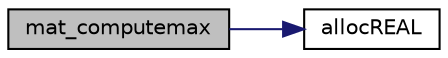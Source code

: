 digraph "mat_computemax"
{
  edge [fontname="Helvetica",fontsize="10",labelfontname="Helvetica",labelfontsize="10"];
  node [fontname="Helvetica",fontsize="10",shape=record];
  rankdir="LR";
  Node1431 [label="mat_computemax",height=0.2,width=0.4,color="black", fillcolor="grey75", style="filled", fontcolor="black"];
  Node1431 -> Node1432 [color="midnightblue",fontsize="10",style="solid",fontname="Helvetica"];
  Node1432 [label="allocREAL",height=0.2,width=0.4,color="black", fillcolor="white", style="filled",URL="$d9/d18/lp__utils_8c.html#a7b25e1f9aee74052b4b6df28443ebf48"];
}
